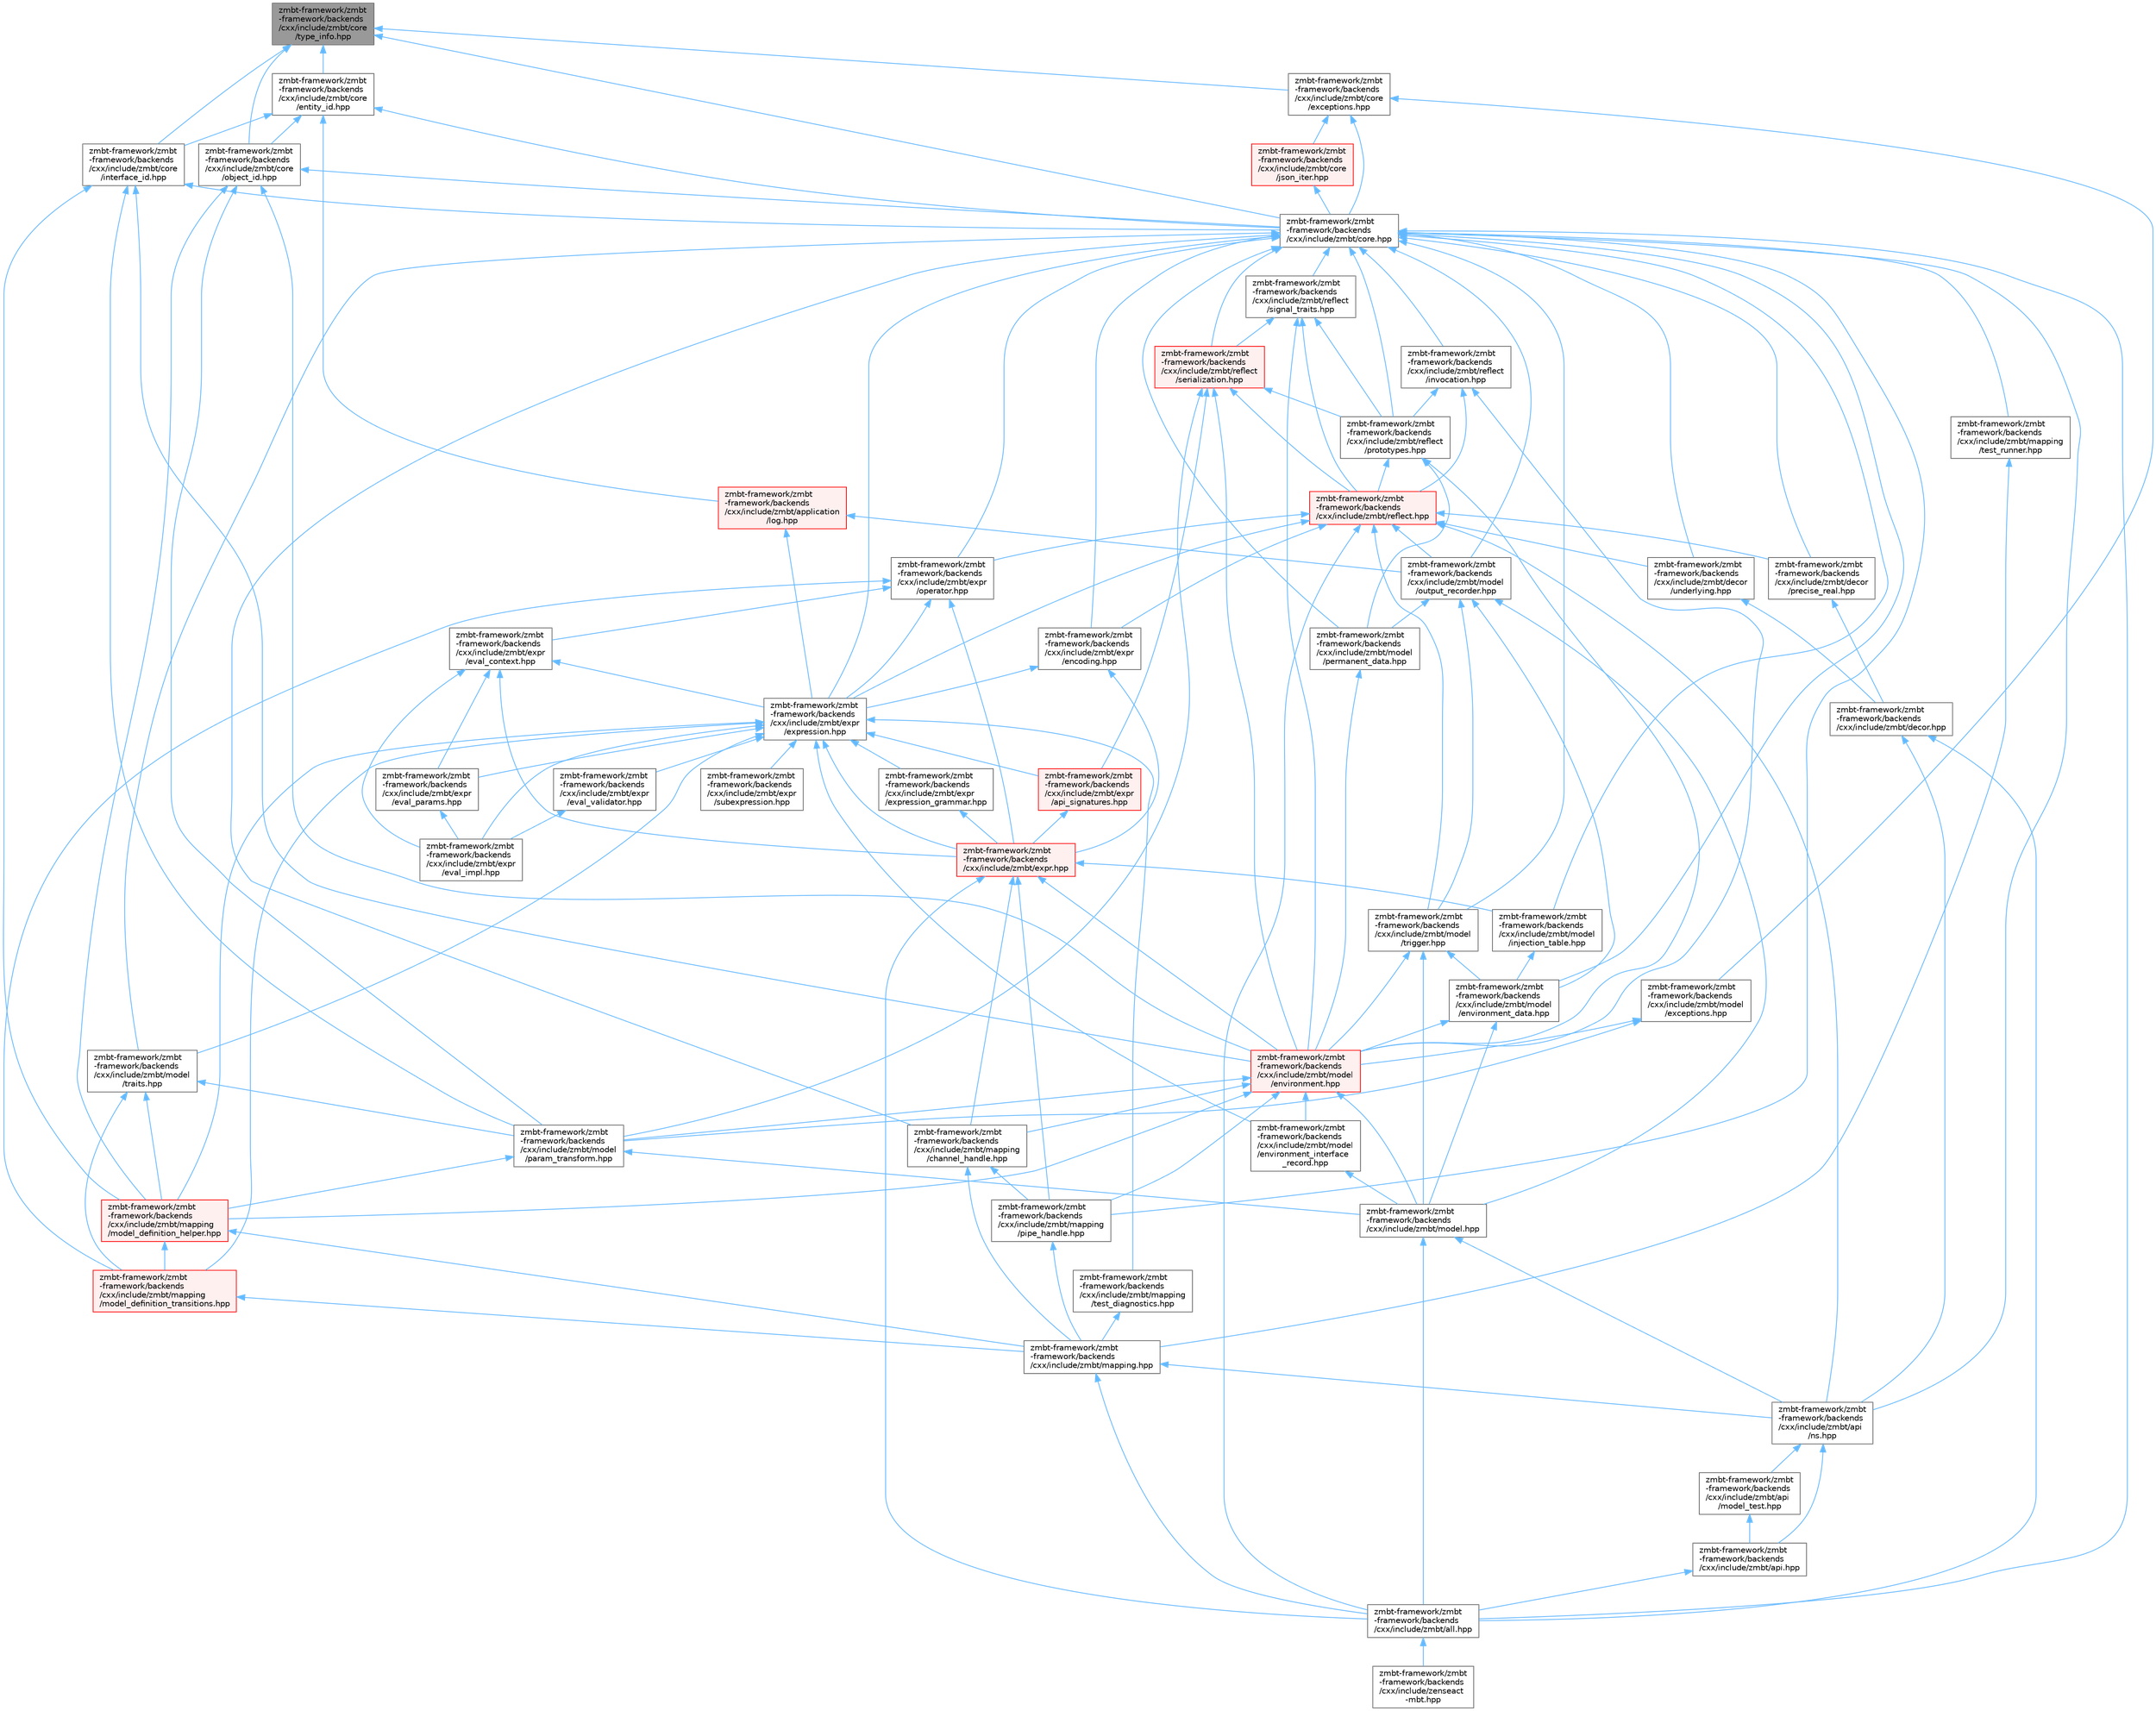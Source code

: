 digraph "zmbt-framework/zmbt-framework/backends/cxx/include/zmbt/core/type_info.hpp"
{
 // LATEX_PDF_SIZE
  bgcolor="transparent";
  edge [fontname=Helvetica,fontsize=10,labelfontname=Helvetica,labelfontsize=10];
  node [fontname=Helvetica,fontsize=10,shape=box,height=0.2,width=0.4];
  Node1 [id="Node000001",label="zmbt-framework/zmbt\l-framework/backends\l/cxx/include/zmbt/core\l/type_info.hpp",height=0.2,width=0.4,color="gray40", fillcolor="grey60", style="filled", fontcolor="black",tooltip=" "];
  Node1 -> Node2 [id="edge1_Node000001_Node000002",dir="back",color="steelblue1",style="solid",tooltip=" "];
  Node2 [id="Node000002",label="zmbt-framework/zmbt\l-framework/backends\l/cxx/include/zmbt/core.hpp",height=0.2,width=0.4,color="grey40", fillcolor="white", style="filled",URL="$core_8hpp.html",tooltip=" "];
  Node2 -> Node3 [id="edge2_Node000002_Node000003",dir="back",color="steelblue1",style="solid",tooltip=" "];
  Node3 [id="Node000003",label="zmbt-framework/zmbt\l-framework/backends\l/cxx/include/zmbt/all.hpp",height=0.2,width=0.4,color="grey40", fillcolor="white", style="filled",URL="$all_8hpp.html",tooltip=" "];
  Node3 -> Node4 [id="edge3_Node000003_Node000004",dir="back",color="steelblue1",style="solid",tooltip=" "];
  Node4 [id="Node000004",label="zmbt-framework/zmbt\l-framework/backends\l/cxx/include/zenseact\l-mbt.hpp",height=0.2,width=0.4,color="grey40", fillcolor="white", style="filled",URL="$zenseact-mbt_8hpp.html",tooltip=" "];
  Node2 -> Node5 [id="edge4_Node000002_Node000005",dir="back",color="steelblue1",style="solid",tooltip=" "];
  Node5 [id="Node000005",label="zmbt-framework/zmbt\l-framework/backends\l/cxx/include/zmbt/api\l/ns.hpp",height=0.2,width=0.4,color="grey40", fillcolor="white", style="filled",URL="$ns_8hpp.html",tooltip=" "];
  Node5 -> Node6 [id="edge5_Node000005_Node000006",dir="back",color="steelblue1",style="solid",tooltip=" "];
  Node6 [id="Node000006",label="zmbt-framework/zmbt\l-framework/backends\l/cxx/include/zmbt/api.hpp",height=0.2,width=0.4,color="grey40", fillcolor="white", style="filled",URL="$api_8hpp.html",tooltip=" "];
  Node6 -> Node3 [id="edge6_Node000006_Node000003",dir="back",color="steelblue1",style="solid",tooltip=" "];
  Node5 -> Node7 [id="edge7_Node000005_Node000007",dir="back",color="steelblue1",style="solid",tooltip=" "];
  Node7 [id="Node000007",label="zmbt-framework/zmbt\l-framework/backends\l/cxx/include/zmbt/api\l/model_test.hpp",height=0.2,width=0.4,color="grey40", fillcolor="white", style="filled",URL="$model__test_8hpp.html",tooltip=" "];
  Node7 -> Node6 [id="edge8_Node000007_Node000006",dir="back",color="steelblue1",style="solid",tooltip=" "];
  Node2 -> Node8 [id="edge9_Node000002_Node000008",dir="back",color="steelblue1",style="solid",tooltip=" "];
  Node8 [id="Node000008",label="zmbt-framework/zmbt\l-framework/backends\l/cxx/include/zmbt/decor\l/precise_real.hpp",height=0.2,width=0.4,color="grey40", fillcolor="white", style="filled",URL="$precise__real_8hpp.html",tooltip=" "];
  Node8 -> Node9 [id="edge10_Node000008_Node000009",dir="back",color="steelblue1",style="solid",tooltip=" "];
  Node9 [id="Node000009",label="zmbt-framework/zmbt\l-framework/backends\l/cxx/include/zmbt/decor.hpp",height=0.2,width=0.4,color="grey40", fillcolor="white", style="filled",URL="$decor_8hpp.html",tooltip=" "];
  Node9 -> Node3 [id="edge11_Node000009_Node000003",dir="back",color="steelblue1",style="solid",tooltip=" "];
  Node9 -> Node5 [id="edge12_Node000009_Node000005",dir="back",color="steelblue1",style="solid",tooltip=" "];
  Node2 -> Node10 [id="edge13_Node000002_Node000010",dir="back",color="steelblue1",style="solid",tooltip=" "];
  Node10 [id="Node000010",label="zmbt-framework/zmbt\l-framework/backends\l/cxx/include/zmbt/decor\l/underlying.hpp",height=0.2,width=0.4,color="grey40", fillcolor="white", style="filled",URL="$underlying_8hpp.html",tooltip=" "];
  Node10 -> Node9 [id="edge14_Node000010_Node000009",dir="back",color="steelblue1",style="solid",tooltip=" "];
  Node2 -> Node11 [id="edge15_Node000002_Node000011",dir="back",color="steelblue1",style="solid",tooltip=" "];
  Node11 [id="Node000011",label="zmbt-framework/zmbt\l-framework/backends\l/cxx/include/zmbt/expr\l/encoding.hpp",height=0.2,width=0.4,color="grey40", fillcolor="white", style="filled",URL="$encoding_8hpp.html",tooltip=" "];
  Node11 -> Node12 [id="edge16_Node000011_Node000012",dir="back",color="steelblue1",style="solid",tooltip=" "];
  Node12 [id="Node000012",label="zmbt-framework/zmbt\l-framework/backends\l/cxx/include/zmbt/expr.hpp",height=0.2,width=0.4,color="red", fillcolor="#FFF0F0", style="filled",URL="$expr_8hpp.html",tooltip=" "];
  Node12 -> Node3 [id="edge17_Node000012_Node000003",dir="back",color="steelblue1",style="solid",tooltip=" "];
  Node12 -> Node13 [id="edge18_Node000012_Node000013",dir="back",color="steelblue1",style="solid",tooltip=" "];
  Node13 [id="Node000013",label="zmbt-framework/zmbt\l-framework/backends\l/cxx/include/zmbt/mapping\l/channel_handle.hpp",height=0.2,width=0.4,color="grey40", fillcolor="white", style="filled",URL="$channel__handle_8hpp.html",tooltip=" "];
  Node13 -> Node14 [id="edge19_Node000013_Node000014",dir="back",color="steelblue1",style="solid",tooltip=" "];
  Node14 [id="Node000014",label="zmbt-framework/zmbt\l-framework/backends\l/cxx/include/zmbt/mapping.hpp",height=0.2,width=0.4,color="grey40", fillcolor="white", style="filled",URL="$mapping_8hpp.html",tooltip=" "];
  Node14 -> Node3 [id="edge20_Node000014_Node000003",dir="back",color="steelblue1",style="solid",tooltip=" "];
  Node14 -> Node5 [id="edge21_Node000014_Node000005",dir="back",color="steelblue1",style="solid",tooltip=" "];
  Node13 -> Node15 [id="edge22_Node000013_Node000015",dir="back",color="steelblue1",style="solid",tooltip=" "];
  Node15 [id="Node000015",label="zmbt-framework/zmbt\l-framework/backends\l/cxx/include/zmbt/mapping\l/pipe_handle.hpp",height=0.2,width=0.4,color="grey40", fillcolor="white", style="filled",URL="$pipe__handle_8hpp.html",tooltip=" "];
  Node15 -> Node14 [id="edge23_Node000015_Node000014",dir="back",color="steelblue1",style="solid",tooltip=" "];
  Node12 -> Node15 [id="edge24_Node000012_Node000015",dir="back",color="steelblue1",style="solid",tooltip=" "];
  Node12 -> Node16 [id="edge25_Node000012_Node000016",dir="back",color="steelblue1",style="solid",tooltip=" "];
  Node16 [id="Node000016",label="zmbt-framework/zmbt\l-framework/backends\l/cxx/include/zmbt/model\l/environment.hpp",height=0.2,width=0.4,color="red", fillcolor="#FFF0F0", style="filled",URL="$environment_8hpp.html",tooltip=" "];
  Node16 -> Node13 [id="edge26_Node000016_Node000013",dir="back",color="steelblue1",style="solid",tooltip=" "];
  Node16 -> Node17 [id="edge27_Node000016_Node000017",dir="back",color="steelblue1",style="solid",tooltip=" "];
  Node17 [id="Node000017",label="zmbt-framework/zmbt\l-framework/backends\l/cxx/include/zmbt/mapping\l/model_definition_helper.hpp",height=0.2,width=0.4,color="red", fillcolor="#FFF0F0", style="filled",URL="$model__definition__helper_8hpp.html",tooltip=" "];
  Node17 -> Node14 [id="edge28_Node000017_Node000014",dir="back",color="steelblue1",style="solid",tooltip=" "];
  Node17 -> Node22 [id="edge29_Node000017_Node000022",dir="back",color="steelblue1",style="solid",tooltip=" "];
  Node22 [id="Node000022",label="zmbt-framework/zmbt\l-framework/backends\l/cxx/include/zmbt/mapping\l/model_definition_transitions.hpp",height=0.2,width=0.4,color="red", fillcolor="#FFF0F0", style="filled",URL="$model__definition__transitions_8hpp.html",tooltip=" "];
  Node22 -> Node14 [id="edge30_Node000022_Node000014",dir="back",color="steelblue1",style="solid",tooltip=" "];
  Node16 -> Node15 [id="edge31_Node000016_Node000015",dir="back",color="steelblue1",style="solid",tooltip=" "];
  Node16 -> Node24 [id="edge32_Node000016_Node000024",dir="back",color="steelblue1",style="solid",tooltip=" "];
  Node24 [id="Node000024",label="zmbt-framework/zmbt\l-framework/backends\l/cxx/include/zmbt/model.hpp",height=0.2,width=0.4,color="grey40", fillcolor="white", style="filled",URL="$model_8hpp.html",tooltip=" "];
  Node24 -> Node3 [id="edge33_Node000024_Node000003",dir="back",color="steelblue1",style="solid",tooltip=" "];
  Node24 -> Node5 [id="edge34_Node000024_Node000005",dir="back",color="steelblue1",style="solid",tooltip=" "];
  Node16 -> Node25 [id="edge35_Node000016_Node000025",dir="back",color="steelblue1",style="solid",tooltip=" "];
  Node25 [id="Node000025",label="zmbt-framework/zmbt\l-framework/backends\l/cxx/include/zmbt/model\l/environment_interface\l_record.hpp",height=0.2,width=0.4,color="grey40", fillcolor="white", style="filled",URL="$environment__interface__record_8hpp.html",tooltip=" "];
  Node25 -> Node24 [id="edge36_Node000025_Node000024",dir="back",color="steelblue1",style="solid",tooltip=" "];
  Node16 -> Node26 [id="edge37_Node000016_Node000026",dir="back",color="steelblue1",style="solid",tooltip=" "];
  Node26 [id="Node000026",label="zmbt-framework/zmbt\l-framework/backends\l/cxx/include/zmbt/model\l/param_transform.hpp",height=0.2,width=0.4,color="grey40", fillcolor="white", style="filled",URL="$param__transform_8hpp.html",tooltip=" "];
  Node26 -> Node17 [id="edge38_Node000026_Node000017",dir="back",color="steelblue1",style="solid",tooltip=" "];
  Node26 -> Node24 [id="edge39_Node000026_Node000024",dir="back",color="steelblue1",style="solid",tooltip=" "];
  Node12 -> Node29 [id="edge40_Node000012_Node000029",dir="back",color="steelblue1",style="solid",tooltip=" "];
  Node29 [id="Node000029",label="zmbt-framework/zmbt\l-framework/backends\l/cxx/include/zmbt/model\l/injection_table.hpp",height=0.2,width=0.4,color="grey40", fillcolor="white", style="filled",URL="$injection__table_8hpp.html",tooltip=" "];
  Node29 -> Node28 [id="edge41_Node000029_Node000028",dir="back",color="steelblue1",style="solid",tooltip=" "];
  Node28 [id="Node000028",label="zmbt-framework/zmbt\l-framework/backends\l/cxx/include/zmbt/model\l/environment_data.hpp",height=0.2,width=0.4,color="grey40", fillcolor="white", style="filled",URL="$environment__data_8hpp.html",tooltip=" "];
  Node28 -> Node24 [id="edge42_Node000028_Node000024",dir="back",color="steelblue1",style="solid",tooltip=" "];
  Node28 -> Node16 [id="edge43_Node000028_Node000016",dir="back",color="steelblue1",style="solid",tooltip=" "];
  Node11 -> Node31 [id="edge44_Node000011_Node000031",dir="back",color="steelblue1",style="solid",tooltip=" "];
  Node31 [id="Node000031",label="zmbt-framework/zmbt\l-framework/backends\l/cxx/include/zmbt/expr\l/expression.hpp",height=0.2,width=0.4,color="grey40", fillcolor="white", style="filled",URL="$expression_8hpp.html",tooltip=" "];
  Node31 -> Node12 [id="edge45_Node000031_Node000012",dir="back",color="steelblue1",style="solid",tooltip=" "];
  Node31 -> Node32 [id="edge46_Node000031_Node000032",dir="back",color="steelblue1",style="solid",tooltip=" "];
  Node32 [id="Node000032",label="zmbt-framework/zmbt\l-framework/backends\l/cxx/include/zmbt/expr\l/api_signatures.hpp",height=0.2,width=0.4,color="red", fillcolor="#FFF0F0", style="filled",URL="$api__signatures_8hpp.html",tooltip=" "];
  Node32 -> Node12 [id="edge47_Node000032_Node000012",dir="back",color="steelblue1",style="solid",tooltip=" "];
  Node31 -> Node34 [id="edge48_Node000031_Node000034",dir="back",color="steelblue1",style="solid",tooltip=" "];
  Node34 [id="Node000034",label="zmbt-framework/zmbt\l-framework/backends\l/cxx/include/zmbt/expr\l/eval_impl.hpp",height=0.2,width=0.4,color="grey40", fillcolor="white", style="filled",URL="$eval__impl_8hpp.html",tooltip=" "];
  Node31 -> Node35 [id="edge49_Node000031_Node000035",dir="back",color="steelblue1",style="solid",tooltip=" "];
  Node35 [id="Node000035",label="zmbt-framework/zmbt\l-framework/backends\l/cxx/include/zmbt/expr\l/eval_params.hpp",height=0.2,width=0.4,color="grey40", fillcolor="white", style="filled",URL="$eval__params_8hpp.html",tooltip=" "];
  Node35 -> Node34 [id="edge50_Node000035_Node000034",dir="back",color="steelblue1",style="solid",tooltip=" "];
  Node31 -> Node36 [id="edge51_Node000031_Node000036",dir="back",color="steelblue1",style="solid",tooltip=" "];
  Node36 [id="Node000036",label="zmbt-framework/zmbt\l-framework/backends\l/cxx/include/zmbt/expr\l/eval_validator.hpp",height=0.2,width=0.4,color="grey40", fillcolor="white", style="filled",URL="$eval__validator_8hpp.html",tooltip=" "];
  Node36 -> Node34 [id="edge52_Node000036_Node000034",dir="back",color="steelblue1",style="solid",tooltip=" "];
  Node31 -> Node37 [id="edge53_Node000031_Node000037",dir="back",color="steelblue1",style="solid",tooltip=" "];
  Node37 [id="Node000037",label="zmbt-framework/zmbt\l-framework/backends\l/cxx/include/zmbt/expr\l/expression_grammar.hpp",height=0.2,width=0.4,color="grey40", fillcolor="white", style="filled",URL="$expression__grammar_8hpp.html",tooltip=" "];
  Node37 -> Node12 [id="edge54_Node000037_Node000012",dir="back",color="steelblue1",style="solid",tooltip=" "];
  Node31 -> Node38 [id="edge55_Node000031_Node000038",dir="back",color="steelblue1",style="solid",tooltip=" "];
  Node38 [id="Node000038",label="zmbt-framework/zmbt\l-framework/backends\l/cxx/include/zmbt/expr\l/subexpression.hpp",height=0.2,width=0.4,color="grey40", fillcolor="white", style="filled",URL="$subexpression_8hpp.html",tooltip=" "];
  Node31 -> Node17 [id="edge56_Node000031_Node000017",dir="back",color="steelblue1",style="solid",tooltip=" "];
  Node31 -> Node22 [id="edge57_Node000031_Node000022",dir="back",color="steelblue1",style="solid",tooltip=" "];
  Node31 -> Node39 [id="edge58_Node000031_Node000039",dir="back",color="steelblue1",style="solid",tooltip=" "];
  Node39 [id="Node000039",label="zmbt-framework/zmbt\l-framework/backends\l/cxx/include/zmbt/mapping\l/test_diagnostics.hpp",height=0.2,width=0.4,color="grey40", fillcolor="white", style="filled",URL="$test__diagnostics_8hpp.html",tooltip=" "];
  Node39 -> Node14 [id="edge59_Node000039_Node000014",dir="back",color="steelblue1",style="solid",tooltip=" "];
  Node31 -> Node25 [id="edge60_Node000031_Node000025",dir="back",color="steelblue1",style="solid",tooltip=" "];
  Node31 -> Node40 [id="edge61_Node000031_Node000040",dir="back",color="steelblue1",style="solid",tooltip=" "];
  Node40 [id="Node000040",label="zmbt-framework/zmbt\l-framework/backends\l/cxx/include/zmbt/model\l/traits.hpp",height=0.2,width=0.4,color="grey40", fillcolor="white", style="filled",URL="$traits_8hpp.html",tooltip=" "];
  Node40 -> Node17 [id="edge62_Node000040_Node000017",dir="back",color="steelblue1",style="solid",tooltip=" "];
  Node40 -> Node22 [id="edge63_Node000040_Node000022",dir="back",color="steelblue1",style="solid",tooltip=" "];
  Node40 -> Node26 [id="edge64_Node000040_Node000026",dir="back",color="steelblue1",style="solid",tooltip=" "];
  Node2 -> Node31 [id="edge65_Node000002_Node000031",dir="back",color="steelblue1",style="solid",tooltip=" "];
  Node2 -> Node41 [id="edge66_Node000002_Node000041",dir="back",color="steelblue1",style="solid",tooltip=" "];
  Node41 [id="Node000041",label="zmbt-framework/zmbt\l-framework/backends\l/cxx/include/zmbt/expr\l/operator.hpp",height=0.2,width=0.4,color="grey40", fillcolor="white", style="filled",URL="$operator_8hpp.html",tooltip=" "];
  Node41 -> Node12 [id="edge67_Node000041_Node000012",dir="back",color="steelblue1",style="solid",tooltip=" "];
  Node41 -> Node42 [id="edge68_Node000041_Node000042",dir="back",color="steelblue1",style="solid",tooltip=" "];
  Node42 [id="Node000042",label="zmbt-framework/zmbt\l-framework/backends\l/cxx/include/zmbt/expr\l/eval_context.hpp",height=0.2,width=0.4,color="grey40", fillcolor="white", style="filled",URL="$eval__context_8hpp.html",tooltip=" "];
  Node42 -> Node12 [id="edge69_Node000042_Node000012",dir="back",color="steelblue1",style="solid",tooltip=" "];
  Node42 -> Node34 [id="edge70_Node000042_Node000034",dir="back",color="steelblue1",style="solid",tooltip=" "];
  Node42 -> Node35 [id="edge71_Node000042_Node000035",dir="back",color="steelblue1",style="solid",tooltip=" "];
  Node42 -> Node31 [id="edge72_Node000042_Node000031",dir="back",color="steelblue1",style="solid",tooltip=" "];
  Node41 -> Node31 [id="edge73_Node000041_Node000031",dir="back",color="steelblue1",style="solid",tooltip=" "];
  Node41 -> Node22 [id="edge74_Node000041_Node000022",dir="back",color="steelblue1",style="solid",tooltip=" "];
  Node2 -> Node13 [id="edge75_Node000002_Node000013",dir="back",color="steelblue1",style="solid",tooltip=" "];
  Node2 -> Node15 [id="edge76_Node000002_Node000015",dir="back",color="steelblue1",style="solid",tooltip=" "];
  Node2 -> Node43 [id="edge77_Node000002_Node000043",dir="back",color="steelblue1",style="solid",tooltip=" "];
  Node43 [id="Node000043",label="zmbt-framework/zmbt\l-framework/backends\l/cxx/include/zmbt/mapping\l/test_runner.hpp",height=0.2,width=0.4,color="grey40", fillcolor="white", style="filled",URL="$test__runner_8hpp.html",tooltip=" "];
  Node43 -> Node14 [id="edge78_Node000043_Node000014",dir="back",color="steelblue1",style="solid",tooltip=" "];
  Node2 -> Node28 [id="edge79_Node000002_Node000028",dir="back",color="steelblue1",style="solid",tooltip=" "];
  Node2 -> Node29 [id="edge80_Node000002_Node000029",dir="back",color="steelblue1",style="solid",tooltip=" "];
  Node2 -> Node44 [id="edge81_Node000002_Node000044",dir="back",color="steelblue1",style="solid",tooltip=" "];
  Node44 [id="Node000044",label="zmbt-framework/zmbt\l-framework/backends\l/cxx/include/zmbt/model\l/output_recorder.hpp",height=0.2,width=0.4,color="grey40", fillcolor="white", style="filled",URL="$output__recorder_8hpp.html",tooltip=" "];
  Node44 -> Node24 [id="edge82_Node000044_Node000024",dir="back",color="steelblue1",style="solid",tooltip=" "];
  Node44 -> Node28 [id="edge83_Node000044_Node000028",dir="back",color="steelblue1",style="solid",tooltip=" "];
  Node44 -> Node45 [id="edge84_Node000044_Node000045",dir="back",color="steelblue1",style="solid",tooltip=" "];
  Node45 [id="Node000045",label="zmbt-framework/zmbt\l-framework/backends\l/cxx/include/zmbt/model\l/permanent_data.hpp",height=0.2,width=0.4,color="grey40", fillcolor="white", style="filled",URL="$permanent__data_8hpp.html",tooltip=" "];
  Node45 -> Node16 [id="edge85_Node000045_Node000016",dir="back",color="steelblue1",style="solid",tooltip=" "];
  Node44 -> Node46 [id="edge86_Node000044_Node000046",dir="back",color="steelblue1",style="solid",tooltip=" "];
  Node46 [id="Node000046",label="zmbt-framework/zmbt\l-framework/backends\l/cxx/include/zmbt/model\l/trigger.hpp",height=0.2,width=0.4,color="grey40", fillcolor="white", style="filled",URL="$trigger_8hpp.html",tooltip=" "];
  Node46 -> Node24 [id="edge87_Node000046_Node000024",dir="back",color="steelblue1",style="solid",tooltip=" "];
  Node46 -> Node16 [id="edge88_Node000046_Node000016",dir="back",color="steelblue1",style="solid",tooltip=" "];
  Node46 -> Node28 [id="edge89_Node000046_Node000028",dir="back",color="steelblue1",style="solid",tooltip=" "];
  Node2 -> Node45 [id="edge90_Node000002_Node000045",dir="back",color="steelblue1",style="solid",tooltip=" "];
  Node2 -> Node40 [id="edge91_Node000002_Node000040",dir="back",color="steelblue1",style="solid",tooltip=" "];
  Node2 -> Node46 [id="edge92_Node000002_Node000046",dir="back",color="steelblue1",style="solid",tooltip=" "];
  Node2 -> Node47 [id="edge93_Node000002_Node000047",dir="back",color="steelblue1",style="solid",tooltip=" "];
  Node47 [id="Node000047",label="zmbt-framework/zmbt\l-framework/backends\l/cxx/include/zmbt/reflect\l/invocation.hpp",height=0.2,width=0.4,color="grey40", fillcolor="white", style="filled",URL="$invocation_8hpp.html",tooltip=" "];
  Node47 -> Node16 [id="edge94_Node000047_Node000016",dir="back",color="steelblue1",style="solid",tooltip=" "];
  Node47 -> Node48 [id="edge95_Node000047_Node000048",dir="back",color="steelblue1",style="solid",tooltip=" "];
  Node48 [id="Node000048",label="zmbt-framework/zmbt\l-framework/backends\l/cxx/include/zmbt/reflect.hpp",height=0.2,width=0.4,color="red", fillcolor="#FFF0F0", style="filled",URL="$reflect_8hpp.html",tooltip=" "];
  Node48 -> Node3 [id="edge96_Node000048_Node000003",dir="back",color="steelblue1",style="solid",tooltip=" "];
  Node48 -> Node5 [id="edge97_Node000048_Node000005",dir="back",color="steelblue1",style="solid",tooltip=" "];
  Node48 -> Node8 [id="edge98_Node000048_Node000008",dir="back",color="steelblue1",style="solid",tooltip=" "];
  Node48 -> Node10 [id="edge99_Node000048_Node000010",dir="back",color="steelblue1",style="solid",tooltip=" "];
  Node48 -> Node11 [id="edge100_Node000048_Node000011",dir="back",color="steelblue1",style="solid",tooltip=" "];
  Node48 -> Node31 [id="edge101_Node000048_Node000031",dir="back",color="steelblue1",style="solid",tooltip=" "];
  Node48 -> Node41 [id="edge102_Node000048_Node000041",dir="back",color="steelblue1",style="solid",tooltip=" "];
  Node48 -> Node44 [id="edge103_Node000048_Node000044",dir="back",color="steelblue1",style="solid",tooltip=" "];
  Node48 -> Node46 [id="edge104_Node000048_Node000046",dir="back",color="steelblue1",style="solid",tooltip=" "];
  Node47 -> Node55 [id="edge105_Node000047_Node000055",dir="back",color="steelblue1",style="solid",tooltip=" "];
  Node55 [id="Node000055",label="zmbt-framework/zmbt\l-framework/backends\l/cxx/include/zmbt/reflect\l/prototypes.hpp",height=0.2,width=0.4,color="grey40", fillcolor="white", style="filled",URL="$prototypes_8hpp.html",tooltip=" "];
  Node55 -> Node16 [id="edge106_Node000055_Node000016",dir="back",color="steelblue1",style="solid",tooltip=" "];
  Node55 -> Node45 [id="edge107_Node000055_Node000045",dir="back",color="steelblue1",style="solid",tooltip=" "];
  Node55 -> Node48 [id="edge108_Node000055_Node000048",dir="back",color="steelblue1",style="solid",tooltip=" "];
  Node2 -> Node55 [id="edge109_Node000002_Node000055",dir="back",color="steelblue1",style="solid",tooltip=" "];
  Node2 -> Node56 [id="edge110_Node000002_Node000056",dir="back",color="steelblue1",style="solid",tooltip=" "];
  Node56 [id="Node000056",label="zmbt-framework/zmbt\l-framework/backends\l/cxx/include/zmbt/reflect\l/serialization.hpp",height=0.2,width=0.4,color="red", fillcolor="#FFF0F0", style="filled",URL="$serialization_8hpp.html",tooltip=" "];
  Node56 -> Node32 [id="edge111_Node000056_Node000032",dir="back",color="steelblue1",style="solid",tooltip=" "];
  Node56 -> Node16 [id="edge112_Node000056_Node000016",dir="back",color="steelblue1",style="solid",tooltip=" "];
  Node56 -> Node26 [id="edge113_Node000056_Node000026",dir="back",color="steelblue1",style="solid",tooltip=" "];
  Node56 -> Node48 [id="edge114_Node000056_Node000048",dir="back",color="steelblue1",style="solid",tooltip=" "];
  Node56 -> Node55 [id="edge115_Node000056_Node000055",dir="back",color="steelblue1",style="solid",tooltip=" "];
  Node2 -> Node58 [id="edge116_Node000002_Node000058",dir="back",color="steelblue1",style="solid",tooltip=" "];
  Node58 [id="Node000058",label="zmbt-framework/zmbt\l-framework/backends\l/cxx/include/zmbt/reflect\l/signal_traits.hpp",height=0.2,width=0.4,color="grey40", fillcolor="white", style="filled",URL="$signal__traits_8hpp.html",tooltip=" "];
  Node58 -> Node16 [id="edge117_Node000058_Node000016",dir="back",color="steelblue1",style="solid",tooltip=" "];
  Node58 -> Node48 [id="edge118_Node000058_Node000048",dir="back",color="steelblue1",style="solid",tooltip=" "];
  Node58 -> Node55 [id="edge119_Node000058_Node000055",dir="back",color="steelblue1",style="solid",tooltip=" "];
  Node58 -> Node56 [id="edge120_Node000058_Node000056",dir="back",color="steelblue1",style="solid",tooltip=" "];
  Node1 -> Node59 [id="edge121_Node000001_Node000059",dir="back",color="steelblue1",style="solid",tooltip=" "];
  Node59 [id="Node000059",label="zmbt-framework/zmbt\l-framework/backends\l/cxx/include/zmbt/core\l/entity_id.hpp",height=0.2,width=0.4,color="grey40", fillcolor="white", style="filled",URL="$entity__id_8hpp.html",tooltip=" "];
  Node59 -> Node60 [id="edge122_Node000059_Node000060",dir="back",color="steelblue1",style="solid",tooltip=" "];
  Node60 [id="Node000060",label="zmbt-framework/zmbt\l-framework/backends\l/cxx/include/zmbt/application\l/log.hpp",height=0.2,width=0.4,color="red", fillcolor="#FFF0F0", style="filled",URL="$log_8hpp.html",tooltip=" "];
  Node60 -> Node31 [id="edge123_Node000060_Node000031",dir="back",color="steelblue1",style="solid",tooltip=" "];
  Node60 -> Node44 [id="edge124_Node000060_Node000044",dir="back",color="steelblue1",style="solid",tooltip=" "];
  Node59 -> Node2 [id="edge125_Node000059_Node000002",dir="back",color="steelblue1",style="solid",tooltip=" "];
  Node59 -> Node62 [id="edge126_Node000059_Node000062",dir="back",color="steelblue1",style="solid",tooltip=" "];
  Node62 [id="Node000062",label="zmbt-framework/zmbt\l-framework/backends\l/cxx/include/zmbt/core\l/interface_id.hpp",height=0.2,width=0.4,color="grey40", fillcolor="white", style="filled",URL="$interface__id_8hpp.html",tooltip=" "];
  Node62 -> Node2 [id="edge127_Node000062_Node000002",dir="back",color="steelblue1",style="solid",tooltip=" "];
  Node62 -> Node17 [id="edge128_Node000062_Node000017",dir="back",color="steelblue1",style="solid",tooltip=" "];
  Node62 -> Node16 [id="edge129_Node000062_Node000016",dir="back",color="steelblue1",style="solid",tooltip=" "];
  Node62 -> Node26 [id="edge130_Node000062_Node000026",dir="back",color="steelblue1",style="solid",tooltip=" "];
  Node59 -> Node63 [id="edge131_Node000059_Node000063",dir="back",color="steelblue1",style="solid",tooltip=" "];
  Node63 [id="Node000063",label="zmbt-framework/zmbt\l-framework/backends\l/cxx/include/zmbt/core\l/object_id.hpp",height=0.2,width=0.4,color="grey40", fillcolor="white", style="filled",URL="$object__id_8hpp.html",tooltip=" "];
  Node63 -> Node2 [id="edge132_Node000063_Node000002",dir="back",color="steelblue1",style="solid",tooltip=" "];
  Node63 -> Node17 [id="edge133_Node000063_Node000017",dir="back",color="steelblue1",style="solid",tooltip=" "];
  Node63 -> Node16 [id="edge134_Node000063_Node000016",dir="back",color="steelblue1",style="solid",tooltip=" "];
  Node63 -> Node26 [id="edge135_Node000063_Node000026",dir="back",color="steelblue1",style="solid",tooltip=" "];
  Node1 -> Node64 [id="edge136_Node000001_Node000064",dir="back",color="steelblue1",style="solid",tooltip=" "];
  Node64 [id="Node000064",label="zmbt-framework/zmbt\l-framework/backends\l/cxx/include/zmbt/core\l/exceptions.hpp",height=0.2,width=0.4,color="grey40", fillcolor="white", style="filled",URL="$core_2exceptions_8hpp.html",tooltip=" "];
  Node64 -> Node2 [id="edge137_Node000064_Node000002",dir="back",color="steelblue1",style="solid",tooltip=" "];
  Node64 -> Node65 [id="edge138_Node000064_Node000065",dir="back",color="steelblue1",style="solid",tooltip=" "];
  Node65 [id="Node000065",label="zmbt-framework/zmbt\l-framework/backends\l/cxx/include/zmbt/core\l/json_iter.hpp",height=0.2,width=0.4,color="red", fillcolor="#FFF0F0", style="filled",URL="$json__iter_8hpp.html",tooltip=" "];
  Node65 -> Node2 [id="edge139_Node000065_Node000002",dir="back",color="steelblue1",style="solid",tooltip=" "];
  Node64 -> Node66 [id="edge140_Node000064_Node000066",dir="back",color="steelblue1",style="solid",tooltip=" "];
  Node66 [id="Node000066",label="zmbt-framework/zmbt\l-framework/backends\l/cxx/include/zmbt/model\l/exceptions.hpp",height=0.2,width=0.4,color="grey40", fillcolor="white", style="filled",URL="$model_2exceptions_8hpp.html",tooltip=" "];
  Node66 -> Node16 [id="edge141_Node000066_Node000016",dir="back",color="steelblue1",style="solid",tooltip=" "];
  Node66 -> Node26 [id="edge142_Node000066_Node000026",dir="back",color="steelblue1",style="solid",tooltip=" "];
  Node1 -> Node62 [id="edge143_Node000001_Node000062",dir="back",color="steelblue1",style="solid",tooltip=" "];
  Node1 -> Node63 [id="edge144_Node000001_Node000063",dir="back",color="steelblue1",style="solid",tooltip=" "];
}
